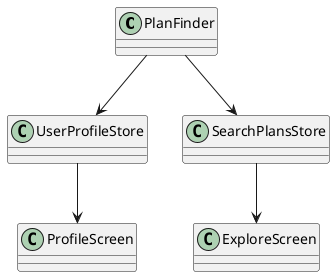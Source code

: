 @startuml

class PlanFinder
class UserProfileStore
class SearchPlansStore

PlanFinder --> UserProfileStore
PlanFinder --> SearchPlansStore
SearchPlansStore --> ExploreScreen
UserProfileStore --> ProfileScreen

@enduml